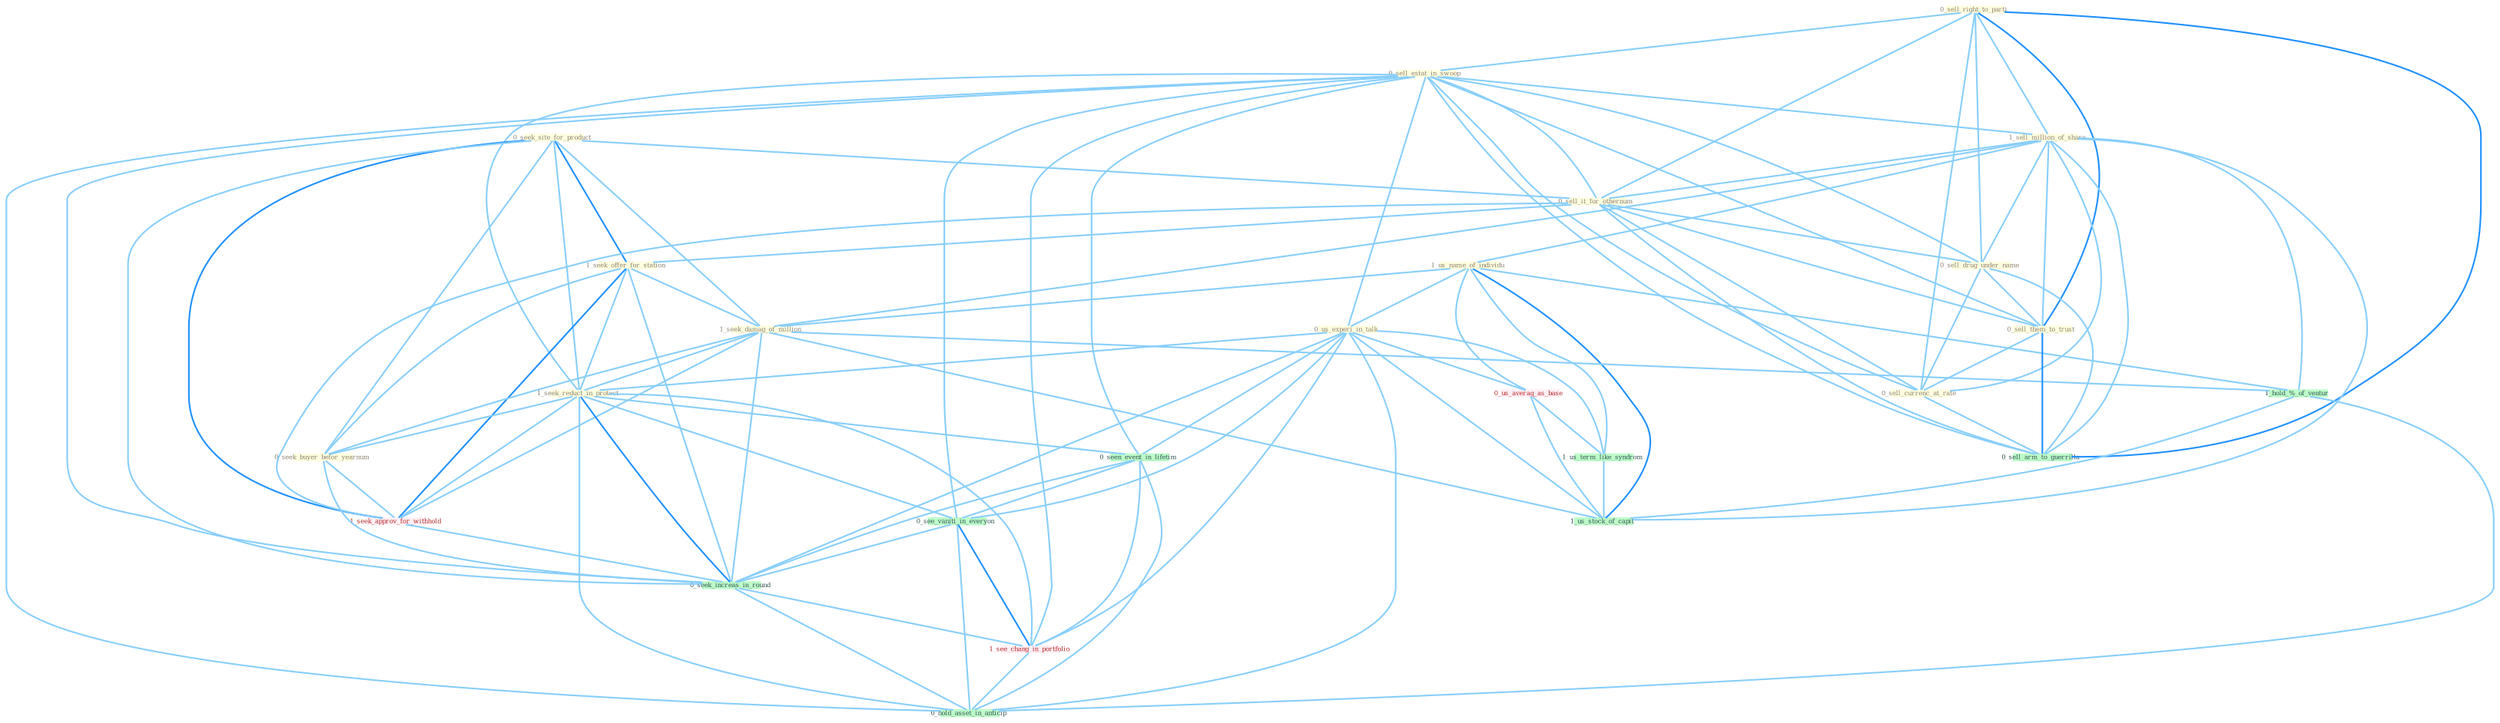 Graph G{ 
    node
    [shape=polygon,style=filled,width=.5,height=.06,color="#BDFCC9",fixedsize=true,fontsize=4,
    fontcolor="#2f4f4f"];
    {node
    [color="#ffffe0", fontcolor="#8b7d6b"] "0_sell_right_to_parti " "0_sell_estat_in_swoop " "0_seek_site_for_product " "1_sell_million_of_share " "0_sell_it_for_othernum " "1_us_name_of_individu " "1_seek_offer_for_station " "0_us_experi_in_talk " "1_seek_damag_of_million " "0_sell_drug_under_name " "1_seek_reduct_in_protect " "0_sell_them_to_trust " "0_seek_buyer_befor_yearnum " "0_sell_currenc_at_rate "}
{node [color="#fff0f5", fontcolor="#b22222"] "0_us_averag_as_base " "1_seek_approv_for_withhold " "1_see_chang_in_portfolio "}
edge [color="#B0E2FF"];

	"0_sell_right_to_parti " -- "0_sell_estat_in_swoop " [w="1", color="#87cefa" ];
	"0_sell_right_to_parti " -- "1_sell_million_of_share " [w="1", color="#87cefa" ];
	"0_sell_right_to_parti " -- "0_sell_it_for_othernum " [w="1", color="#87cefa" ];
	"0_sell_right_to_parti " -- "0_sell_drug_under_name " [w="1", color="#87cefa" ];
	"0_sell_right_to_parti " -- "0_sell_them_to_trust " [w="2", color="#1e90ff" , len=0.8];
	"0_sell_right_to_parti " -- "0_sell_currenc_at_rate " [w="1", color="#87cefa" ];
	"0_sell_right_to_parti " -- "0_sell_arm_to_guerrilla " [w="2", color="#1e90ff" , len=0.8];
	"0_sell_estat_in_swoop " -- "1_sell_million_of_share " [w="1", color="#87cefa" ];
	"0_sell_estat_in_swoop " -- "0_sell_it_for_othernum " [w="1", color="#87cefa" ];
	"0_sell_estat_in_swoop " -- "0_us_experi_in_talk " [w="1", color="#87cefa" ];
	"0_sell_estat_in_swoop " -- "0_sell_drug_under_name " [w="1", color="#87cefa" ];
	"0_sell_estat_in_swoop " -- "1_seek_reduct_in_protect " [w="1", color="#87cefa" ];
	"0_sell_estat_in_swoop " -- "0_sell_them_to_trust " [w="1", color="#87cefa" ];
	"0_sell_estat_in_swoop " -- "0_sell_currenc_at_rate " [w="1", color="#87cefa" ];
	"0_sell_estat_in_swoop " -- "0_seen_event_in_lifetim " [w="1", color="#87cefa" ];
	"0_sell_estat_in_swoop " -- "0_see_vaniti_in_everyon " [w="1", color="#87cefa" ];
	"0_sell_estat_in_swoop " -- "0_sell_arm_to_guerrilla " [w="1", color="#87cefa" ];
	"0_sell_estat_in_swoop " -- "0_seek_increas_in_round " [w="1", color="#87cefa" ];
	"0_sell_estat_in_swoop " -- "1_see_chang_in_portfolio " [w="1", color="#87cefa" ];
	"0_sell_estat_in_swoop " -- "0_hold_asset_in_anticip " [w="1", color="#87cefa" ];
	"0_seek_site_for_product " -- "0_sell_it_for_othernum " [w="1", color="#87cefa" ];
	"0_seek_site_for_product " -- "1_seek_offer_for_station " [w="2", color="#1e90ff" , len=0.8];
	"0_seek_site_for_product " -- "1_seek_damag_of_million " [w="1", color="#87cefa" ];
	"0_seek_site_for_product " -- "1_seek_reduct_in_protect " [w="1", color="#87cefa" ];
	"0_seek_site_for_product " -- "0_seek_buyer_befor_yearnum " [w="1", color="#87cefa" ];
	"0_seek_site_for_product " -- "1_seek_approv_for_withhold " [w="2", color="#1e90ff" , len=0.8];
	"0_seek_site_for_product " -- "0_seek_increas_in_round " [w="1", color="#87cefa" ];
	"1_sell_million_of_share " -- "0_sell_it_for_othernum " [w="1", color="#87cefa" ];
	"1_sell_million_of_share " -- "1_us_name_of_individu " [w="1", color="#87cefa" ];
	"1_sell_million_of_share " -- "1_seek_damag_of_million " [w="1", color="#87cefa" ];
	"1_sell_million_of_share " -- "0_sell_drug_under_name " [w="1", color="#87cefa" ];
	"1_sell_million_of_share " -- "0_sell_them_to_trust " [w="1", color="#87cefa" ];
	"1_sell_million_of_share " -- "0_sell_currenc_at_rate " [w="1", color="#87cefa" ];
	"1_sell_million_of_share " -- "1_hold_%_of_ventur " [w="1", color="#87cefa" ];
	"1_sell_million_of_share " -- "0_sell_arm_to_guerrilla " [w="1", color="#87cefa" ];
	"1_sell_million_of_share " -- "1_us_stock_of_capit " [w="1", color="#87cefa" ];
	"0_sell_it_for_othernum " -- "1_seek_offer_for_station " [w="1", color="#87cefa" ];
	"0_sell_it_for_othernum " -- "0_sell_drug_under_name " [w="1", color="#87cefa" ];
	"0_sell_it_for_othernum " -- "0_sell_them_to_trust " [w="1", color="#87cefa" ];
	"0_sell_it_for_othernum " -- "0_sell_currenc_at_rate " [w="1", color="#87cefa" ];
	"0_sell_it_for_othernum " -- "1_seek_approv_for_withhold " [w="1", color="#87cefa" ];
	"0_sell_it_for_othernum " -- "0_sell_arm_to_guerrilla " [w="1", color="#87cefa" ];
	"1_us_name_of_individu " -- "0_us_experi_in_talk " [w="1", color="#87cefa" ];
	"1_us_name_of_individu " -- "1_seek_damag_of_million " [w="1", color="#87cefa" ];
	"1_us_name_of_individu " -- "0_us_averag_as_base " [w="1", color="#87cefa" ];
	"1_us_name_of_individu " -- "1_us_term_like_syndrom " [w="1", color="#87cefa" ];
	"1_us_name_of_individu " -- "1_hold_%_of_ventur " [w="1", color="#87cefa" ];
	"1_us_name_of_individu " -- "1_us_stock_of_capit " [w="2", color="#1e90ff" , len=0.8];
	"1_seek_offer_for_station " -- "1_seek_damag_of_million " [w="1", color="#87cefa" ];
	"1_seek_offer_for_station " -- "1_seek_reduct_in_protect " [w="1", color="#87cefa" ];
	"1_seek_offer_for_station " -- "0_seek_buyer_befor_yearnum " [w="1", color="#87cefa" ];
	"1_seek_offer_for_station " -- "1_seek_approv_for_withhold " [w="2", color="#1e90ff" , len=0.8];
	"1_seek_offer_for_station " -- "0_seek_increas_in_round " [w="1", color="#87cefa" ];
	"0_us_experi_in_talk " -- "1_seek_reduct_in_protect " [w="1", color="#87cefa" ];
	"0_us_experi_in_talk " -- "0_seen_event_in_lifetim " [w="1", color="#87cefa" ];
	"0_us_experi_in_talk " -- "0_us_averag_as_base " [w="1", color="#87cefa" ];
	"0_us_experi_in_talk " -- "1_us_term_like_syndrom " [w="1", color="#87cefa" ];
	"0_us_experi_in_talk " -- "0_see_vaniti_in_everyon " [w="1", color="#87cefa" ];
	"0_us_experi_in_talk " -- "0_seek_increas_in_round " [w="1", color="#87cefa" ];
	"0_us_experi_in_talk " -- "1_us_stock_of_capit " [w="1", color="#87cefa" ];
	"0_us_experi_in_talk " -- "1_see_chang_in_portfolio " [w="1", color="#87cefa" ];
	"0_us_experi_in_talk " -- "0_hold_asset_in_anticip " [w="1", color="#87cefa" ];
	"1_seek_damag_of_million " -- "1_seek_reduct_in_protect " [w="1", color="#87cefa" ];
	"1_seek_damag_of_million " -- "0_seek_buyer_befor_yearnum " [w="1", color="#87cefa" ];
	"1_seek_damag_of_million " -- "1_seek_approv_for_withhold " [w="1", color="#87cefa" ];
	"1_seek_damag_of_million " -- "1_hold_%_of_ventur " [w="1", color="#87cefa" ];
	"1_seek_damag_of_million " -- "0_seek_increas_in_round " [w="1", color="#87cefa" ];
	"1_seek_damag_of_million " -- "1_us_stock_of_capit " [w="1", color="#87cefa" ];
	"0_sell_drug_under_name " -- "0_sell_them_to_trust " [w="1", color="#87cefa" ];
	"0_sell_drug_under_name " -- "0_sell_currenc_at_rate " [w="1", color="#87cefa" ];
	"0_sell_drug_under_name " -- "0_sell_arm_to_guerrilla " [w="1", color="#87cefa" ];
	"1_seek_reduct_in_protect " -- "0_seek_buyer_befor_yearnum " [w="1", color="#87cefa" ];
	"1_seek_reduct_in_protect " -- "0_seen_event_in_lifetim " [w="1", color="#87cefa" ];
	"1_seek_reduct_in_protect " -- "1_seek_approv_for_withhold " [w="1", color="#87cefa" ];
	"1_seek_reduct_in_protect " -- "0_see_vaniti_in_everyon " [w="1", color="#87cefa" ];
	"1_seek_reduct_in_protect " -- "0_seek_increas_in_round " [w="2", color="#1e90ff" , len=0.8];
	"1_seek_reduct_in_protect " -- "1_see_chang_in_portfolio " [w="1", color="#87cefa" ];
	"1_seek_reduct_in_protect " -- "0_hold_asset_in_anticip " [w="1", color="#87cefa" ];
	"0_sell_them_to_trust " -- "0_sell_currenc_at_rate " [w="1", color="#87cefa" ];
	"0_sell_them_to_trust " -- "0_sell_arm_to_guerrilla " [w="2", color="#1e90ff" , len=0.8];
	"0_seek_buyer_befor_yearnum " -- "1_seek_approv_for_withhold " [w="1", color="#87cefa" ];
	"0_seek_buyer_befor_yearnum " -- "0_seek_increas_in_round " [w="1", color="#87cefa" ];
	"0_sell_currenc_at_rate " -- "0_sell_arm_to_guerrilla " [w="1", color="#87cefa" ];
	"0_seen_event_in_lifetim " -- "0_see_vaniti_in_everyon " [w="1", color="#87cefa" ];
	"0_seen_event_in_lifetim " -- "0_seek_increas_in_round " [w="1", color="#87cefa" ];
	"0_seen_event_in_lifetim " -- "1_see_chang_in_portfolio " [w="1", color="#87cefa" ];
	"0_seen_event_in_lifetim " -- "0_hold_asset_in_anticip " [w="1", color="#87cefa" ];
	"0_us_averag_as_base " -- "1_us_term_like_syndrom " [w="1", color="#87cefa" ];
	"0_us_averag_as_base " -- "1_us_stock_of_capit " [w="1", color="#87cefa" ];
	"1_us_term_like_syndrom " -- "1_us_stock_of_capit " [w="1", color="#87cefa" ];
	"1_seek_approv_for_withhold " -- "0_seek_increas_in_round " [w="1", color="#87cefa" ];
	"1_hold_%_of_ventur " -- "1_us_stock_of_capit " [w="1", color="#87cefa" ];
	"1_hold_%_of_ventur " -- "0_hold_asset_in_anticip " [w="1", color="#87cefa" ];
	"0_see_vaniti_in_everyon " -- "0_seek_increas_in_round " [w="1", color="#87cefa" ];
	"0_see_vaniti_in_everyon " -- "1_see_chang_in_portfolio " [w="2", color="#1e90ff" , len=0.8];
	"0_see_vaniti_in_everyon " -- "0_hold_asset_in_anticip " [w="1", color="#87cefa" ];
	"0_seek_increas_in_round " -- "1_see_chang_in_portfolio " [w="1", color="#87cefa" ];
	"0_seek_increas_in_round " -- "0_hold_asset_in_anticip " [w="1", color="#87cefa" ];
	"1_see_chang_in_portfolio " -- "0_hold_asset_in_anticip " [w="1", color="#87cefa" ];
}